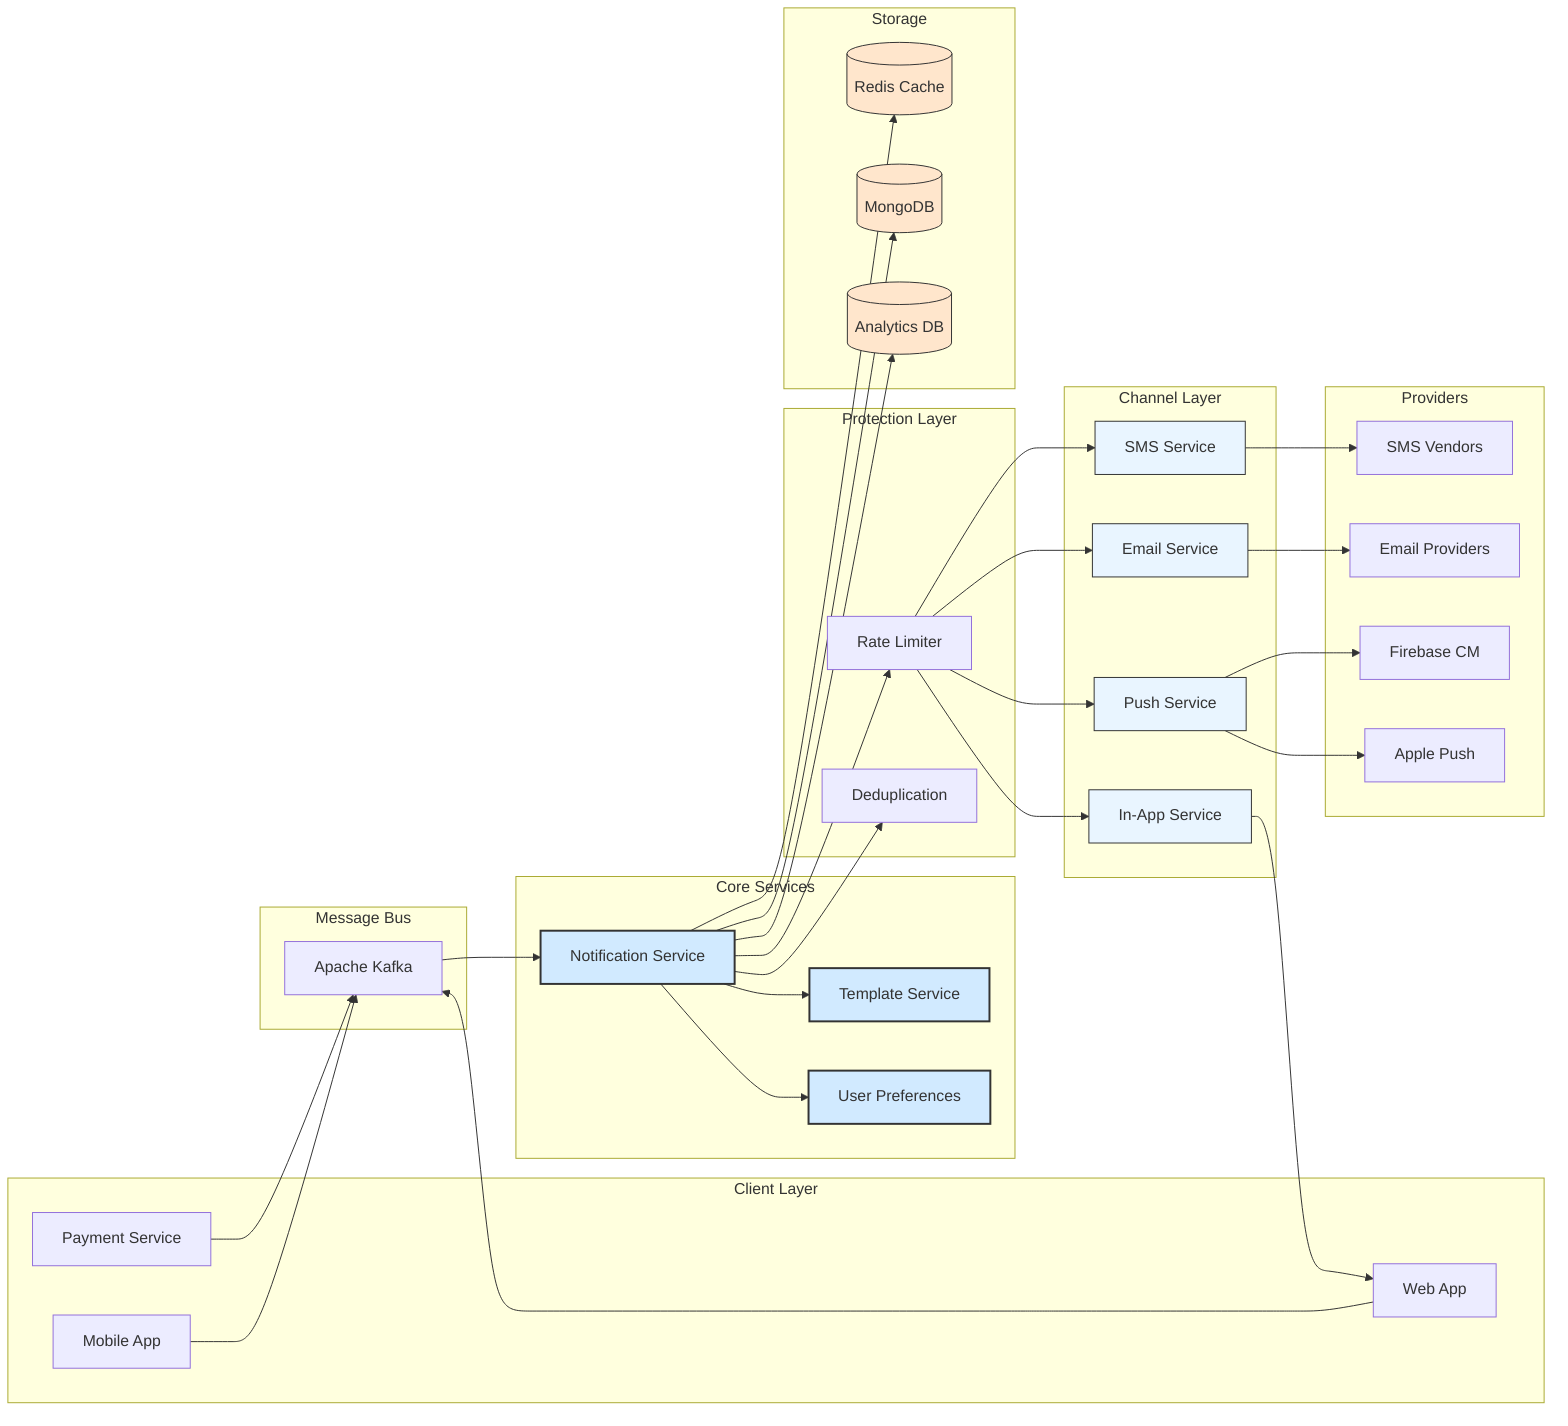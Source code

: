 graph LR
    subgraph Client Layer
        PaymentService[Payment Service]
        MobileApp[Mobile App]
        WebApp[Web App]
    end

    subgraph Message Bus
        Kafka[Apache Kafka]
    end

    subgraph Core Services
        NotificationService[Notification Service]
        TemplateService[Template Service]
        UserPrefService[User Preferences]
    end

    subgraph Protection Layer
        RateLimiter[Rate Limiter]
        Dedup[Deduplication]
    end

    subgraph Channel Layer
        SMS[SMS Service]
        Email[Email Service]
        Push[Push Service]
        InApp[In-App Service]
    end

    subgraph Providers
        SMSVendors[SMS Vendors]
        EmailVendors[Email Providers]
        FCM[Firebase CM]
        APNS[Apple Push]
    end

    subgraph Storage
        Redis[(Redis Cache)]
        MongoDB[(MongoDB)]
        TimeseriesDB[(Analytics DB)]
    end

%% Connections
    PaymentService --> Kafka
    MobileApp --> Kafka
    WebApp --> Kafka
    Kafka --> NotificationService

    NotificationService --> TemplateService
    NotificationService --> UserPrefService
    NotificationService --> RateLimiter
    NotificationService --> Dedup

    RateLimiter --> SMS
    RateLimiter --> Email
    RateLimiter --> Push
    RateLimiter --> InApp

    SMS --> SMSVendors
    Email --> EmailVendors
    Push --> FCM
    Push --> APNS
    InApp --> WebApp

    NotificationService --> Redis
    NotificationService --> MongoDB
    NotificationService --> TimeseriesDB

%% Styling
    classDef primary fill:#d1eaff,stroke:#333,stroke-width:2px
    classDef secondary fill:#e9f5ff,stroke:#333
    classDef storage fill:#ffe6cc,stroke:#333

    class NotificationService,TemplateService,UserPrefService primary
    class SMS,Email,Push,InApp secondary
    class Redis,MongoDB,TimeseriesDB storage